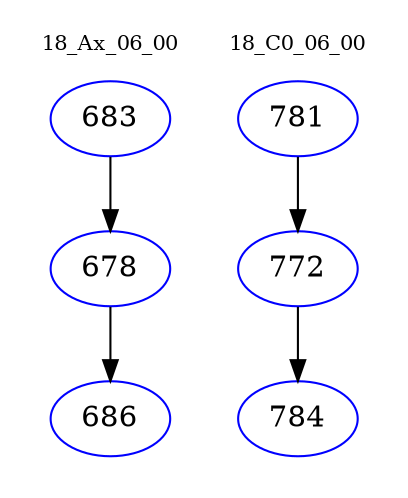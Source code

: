 digraph{
subgraph cluster_0 {
color = white
label = "18_Ax_06_00";
fontsize=10;
T0_683 [label="683", color="blue"]
T0_683 -> T0_678 [color="black"]
T0_678 [label="678", color="blue"]
T0_678 -> T0_686 [color="black"]
T0_686 [label="686", color="blue"]
}
subgraph cluster_1 {
color = white
label = "18_C0_06_00";
fontsize=10;
T1_781 [label="781", color="blue"]
T1_781 -> T1_772 [color="black"]
T1_772 [label="772", color="blue"]
T1_772 -> T1_784 [color="black"]
T1_784 [label="784", color="blue"]
}
}
